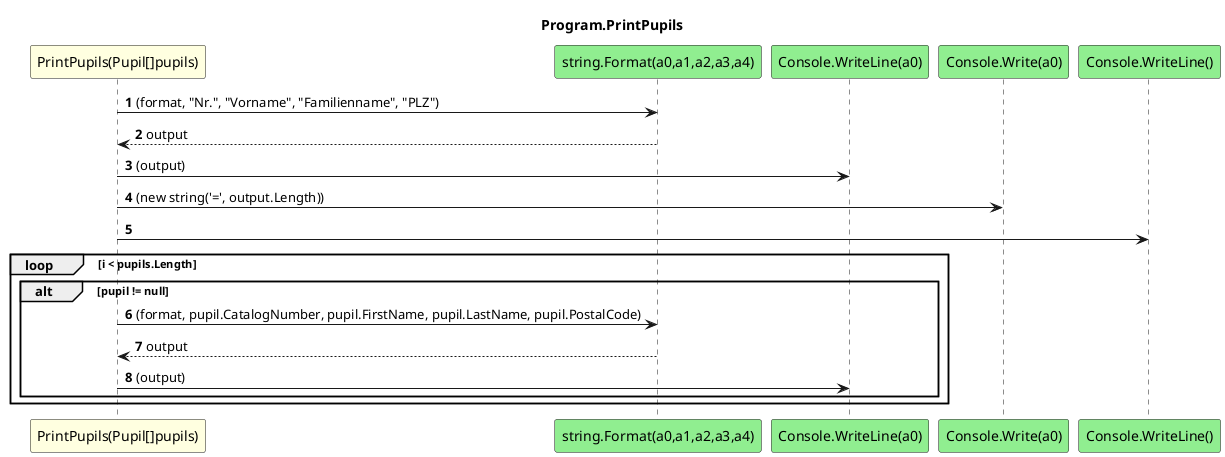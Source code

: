 @startuml Program.PrintPupils
title Program.PrintPupils
participant "PrintPupils(Pupil[]pupils)" as PrintPupils_p0 #LightYellow
participant "string.Format(a0,a1,a2,a3,a4)" as string_Format_a0_a1_a2_a3_a4 #LightGreen
participant "Console.WriteLine(a0)" as Console_WriteLine_a0 #LightGreen
participant "Console.Write(a0)" as Console_Write_a0 #LightGreen
participant "Console.WriteLine()" as Console_WriteLine #LightGreen
autonumber
PrintPupils_p0 -> string_Format_a0_a1_a2_a3_a4 : (format, "Nr.", "Vorname", "Familienname", "PLZ")
string_Format_a0_a1_a2_a3_a4 --> PrintPupils_p0 : output
PrintPupils_p0 -> Console_WriteLine_a0 : (output)
PrintPupils_p0 -> Console_Write_a0 : (new string('=', output.Length))
PrintPupils_p0 -> Console_WriteLine
loop i < pupils.Length
    alt pupil != null
        PrintPupils_p0 -> string_Format_a0_a1_a2_a3_a4 : (format, pupil.CatalogNumber, pupil.FirstName, pupil.LastName, pupil.PostalCode)
        string_Format_a0_a1_a2_a3_a4 --> PrintPupils_p0 : output
        PrintPupils_p0 -> Console_WriteLine_a0 : (output)
    end
end
@enduml
